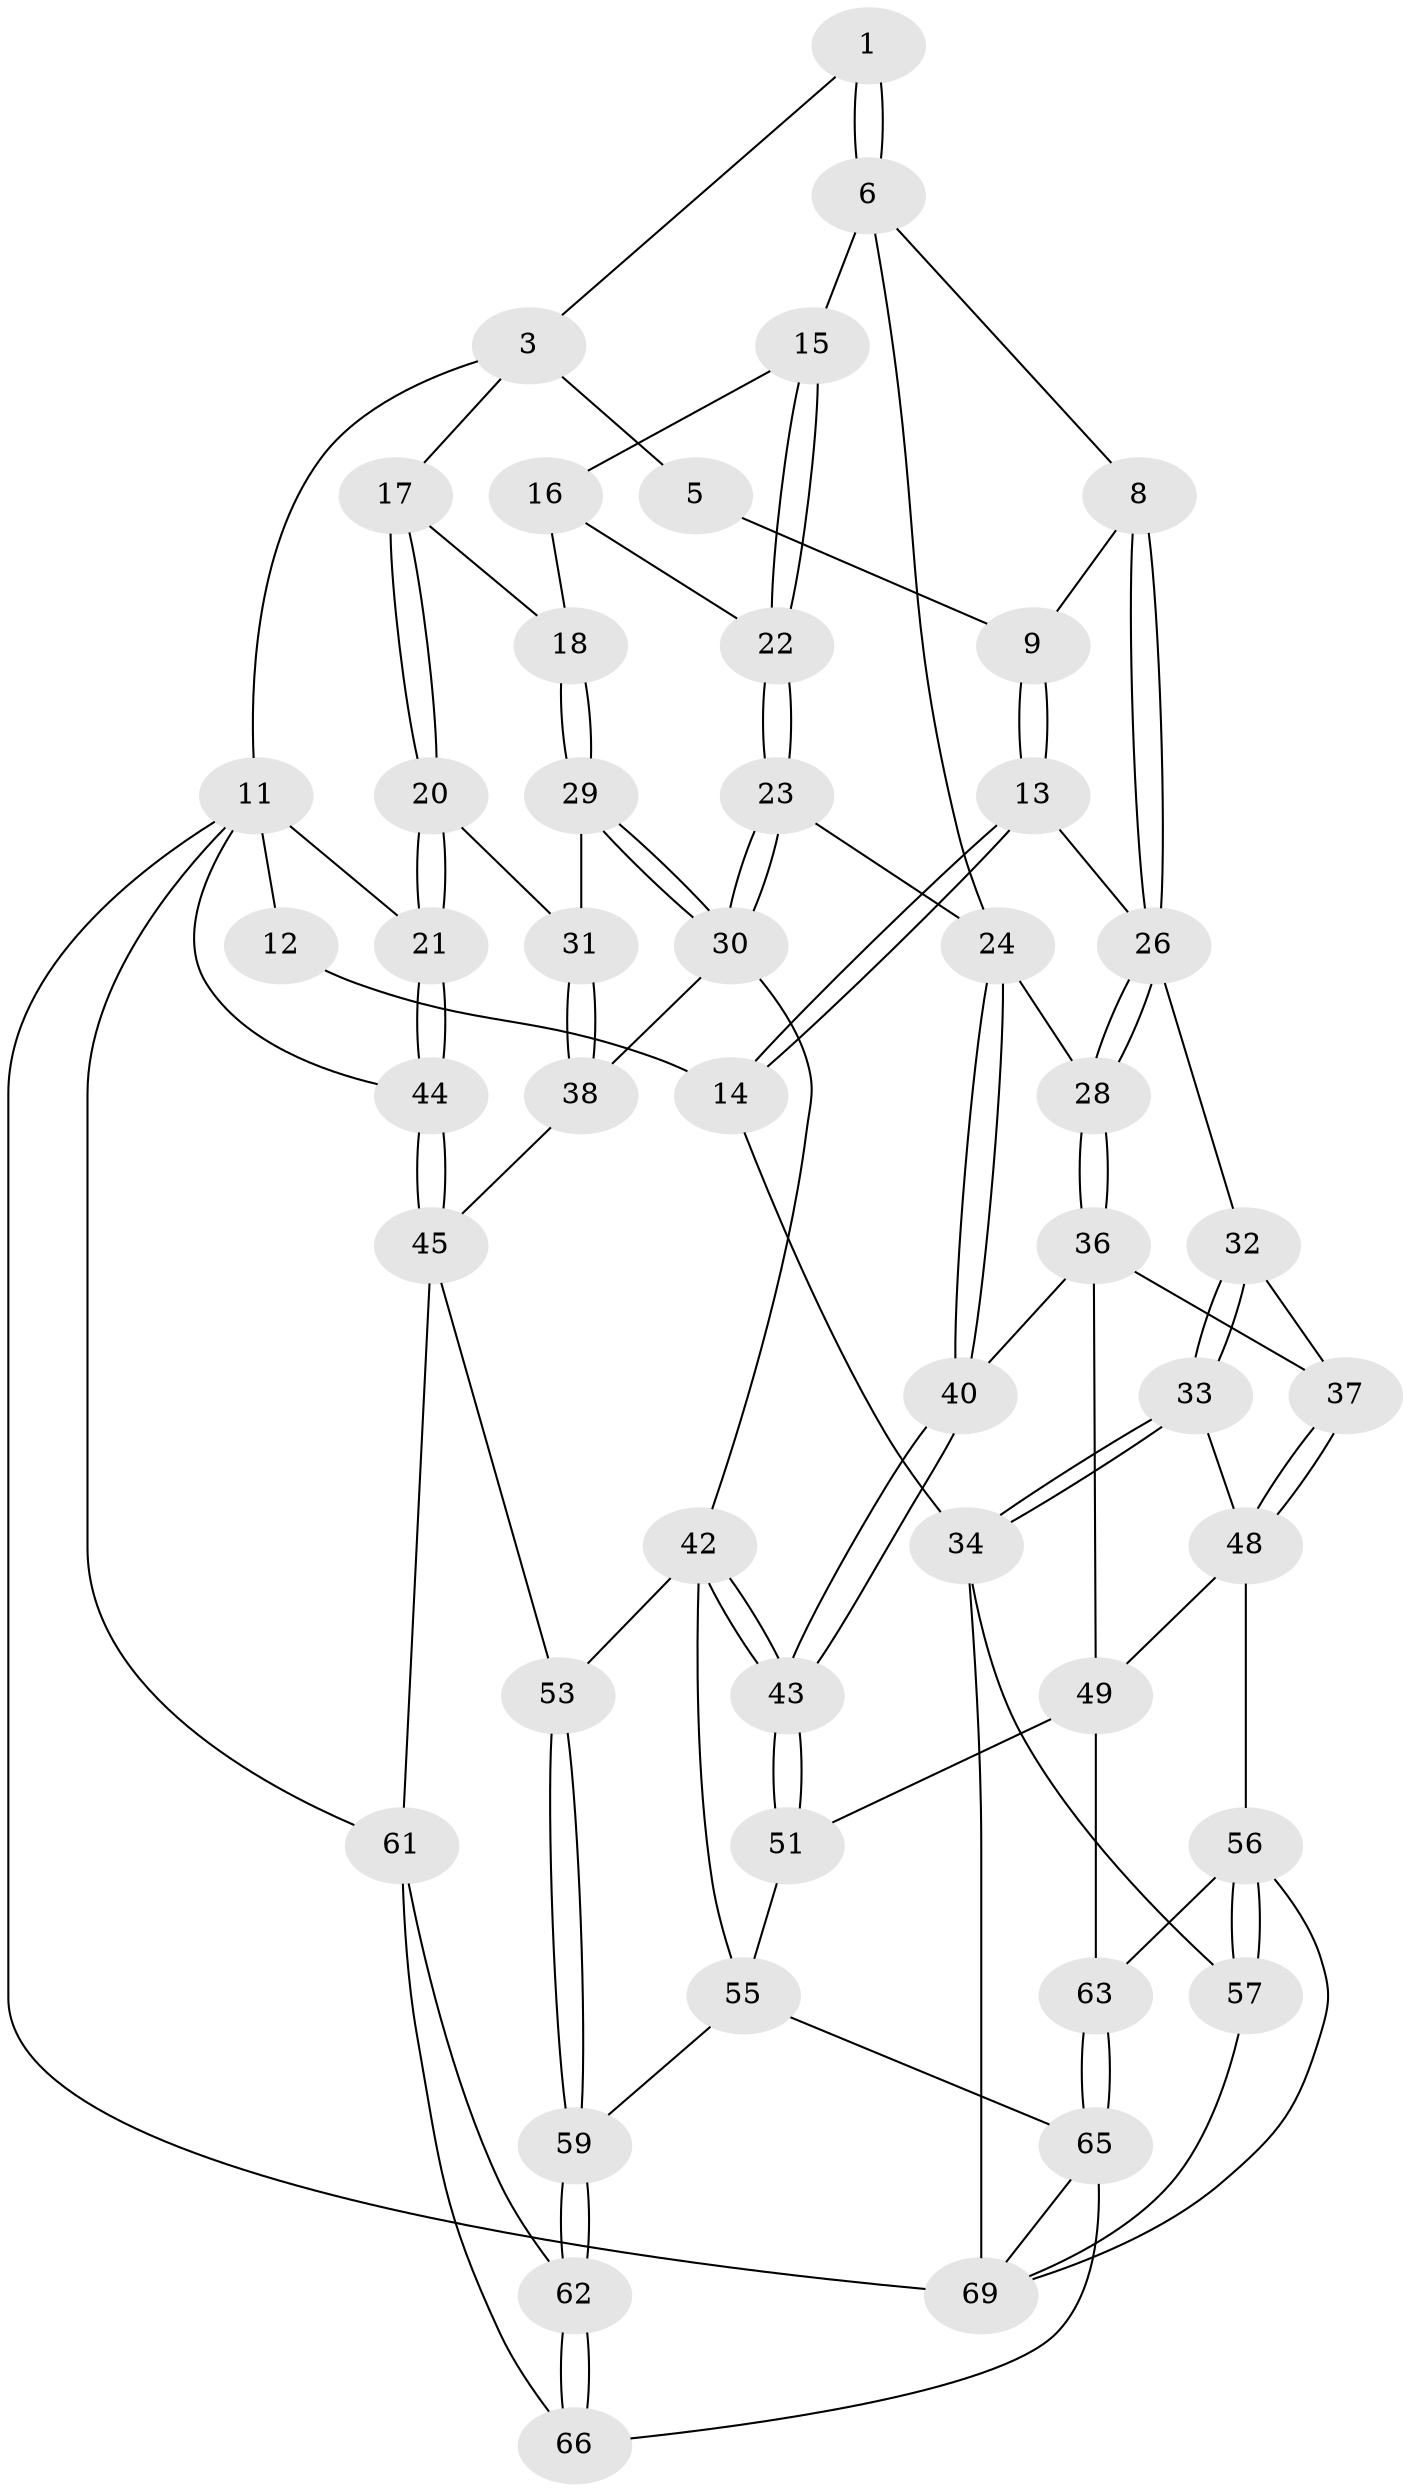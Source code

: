 // original degree distribution, {4: 0.22857142857142856, 5: 0.5714285714285714, 6: 0.17142857142857143, 3: 0.02857142857142857}
// Generated by graph-tools (version 1.1) at 2025/11/02/27/25 16:11:54]
// undirected, 49 vertices, 110 edges
graph export_dot {
graph [start="1"]
  node [color=gray90,style=filled];
  1 [pos="+0.62698980478265+0.012935427259197817",super="+2"];
  3 [pos="+0.8088545881089333+0.13024140491422156",super="+4"];
  5 [pos="+0.6001930002564924+0"];
  6 [pos="+0.5747579050930507+0.18697485403349107",super="+7"];
  8 [pos="+0.3946030856467354+0.19056246301449398"];
  9 [pos="+0.31103418287258494+0.13984170143647742",super="+10"];
  11 [pos="+1+0",super="+47"];
  12 [pos="+0.06823213046961434+0"];
  13 [pos="+0.17383748565679663+0.2794931158183169"];
  14 [pos="+0.05099167123238603+0.29840823190144444",super="+35"];
  15 [pos="+0.640399977886231+0.213828373127949"];
  16 [pos="+0.7895183147554075+0.1361057864884525",super="+19"];
  17 [pos="+0.8408454464666666+0.2465992757797851"];
  18 [pos="+0.8072953724757259+0.3065004708196878"];
  20 [pos="+1+0.30733033183203295"];
  21 [pos="+1+0.27500492890982436"];
  22 [pos="+0.6937505582727781+0.309567655789044"];
  23 [pos="+0.6567859673131281+0.4376822446356779"];
  24 [pos="+0.6003701895805882+0.44206898045531934",super="+25"];
  26 [pos="+0.39650924429719897+0.39650845257647804",super="+27"];
  28 [pos="+0.4152546416235133+0.4636394503497693"];
  29 [pos="+0.8575905865842101+0.385648672353806"];
  30 [pos="+0.7666108399516511+0.5154646245194596",super="+39"];
  31 [pos="+1+0.33313190662546105"];
  32 [pos="+0.20500311984127959+0.3426563863780617"];
  33 [pos="+0.09288104070967443+0.6534157879188023"];
  34 [pos="+0+0.6247977053550751",super="+58"];
  36 [pos="+0.3834156180298328+0.5039192325386292",super="+41"];
  37 [pos="+0.30293877308078754+0.5283504573094099"];
  38 [pos="+0.8552106867773641+0.5877456293587877"];
  40 [pos="+0.543976978573669+0.6009644671484217"];
  42 [pos="+0.6281830023537328+0.6901607256007057",super="+54"];
  43 [pos="+0.6260992823451317+0.6907969401927501"];
  44 [pos="+1+0.7501538909916268"];
  45 [pos="+1+0.7479246465894579",super="+46"];
  48 [pos="+0.20717141145357065+0.6789162615005686",super="+50"];
  49 [pos="+0.4192369249444173+0.7182594523832764",super="+52"];
  51 [pos="+0.5699876530074622+0.7794758604430032"];
  53 [pos="+0.876281116950425+0.758005630150404"];
  55 [pos="+0.736879621877457+0.8519051975315466",super="+60"];
  56 [pos="+0.25193907208677935+0.8103770265117402",super="+64"];
  57 [pos="+0.2275594971383735+1"];
  59 [pos="+0.8187938857969458+0.832568857660464"];
  61 [pos="+0.9675415136693802+0.8911519125630967",super="+68"];
  62 [pos="+0.8799355375996231+0.978803113168691"];
  63 [pos="+0.5355715257222965+0.8647935584994362"];
  65 [pos="+0.733176390898433+0.9152099099182075",super="+67"];
  66 [pos="+0.8211223223701649+1"];
  69 [pos="+0.465248964636764+1",super="+70"];
  1 -- 6;
  1 -- 6;
  1 -- 3;
  3 -- 17;
  3 -- 11;
  3 -- 5;
  5 -- 9;
  6 -- 15;
  6 -- 8;
  6 -- 24;
  8 -- 9;
  8 -- 26;
  8 -- 26;
  9 -- 13;
  9 -- 13;
  11 -- 12;
  11 -- 21;
  11 -- 44;
  11 -- 69;
  11 -- 61;
  12 -- 14 [weight=2];
  13 -- 14;
  13 -- 14;
  13 -- 26;
  14 -- 34 [weight=2];
  15 -- 16;
  15 -- 22;
  15 -- 22;
  16 -- 18;
  16 -- 22;
  17 -- 18;
  17 -- 20;
  17 -- 20;
  18 -- 29;
  18 -- 29;
  20 -- 21;
  20 -- 21;
  20 -- 31;
  21 -- 44;
  21 -- 44;
  22 -- 23;
  22 -- 23;
  23 -- 24;
  23 -- 30;
  23 -- 30;
  24 -- 40;
  24 -- 40;
  24 -- 28;
  26 -- 28;
  26 -- 28;
  26 -- 32;
  28 -- 36;
  28 -- 36;
  29 -- 30;
  29 -- 30;
  29 -- 31;
  30 -- 42;
  30 -- 38;
  31 -- 38;
  31 -- 38;
  32 -- 33;
  32 -- 33;
  32 -- 37;
  33 -- 34;
  33 -- 34;
  33 -- 48;
  34 -- 57;
  34 -- 69;
  36 -- 37;
  36 -- 40;
  36 -- 49;
  37 -- 48;
  37 -- 48;
  38 -- 45;
  40 -- 43;
  40 -- 43;
  42 -- 43;
  42 -- 43;
  42 -- 53;
  42 -- 55;
  43 -- 51;
  43 -- 51;
  44 -- 45;
  44 -- 45;
  45 -- 61;
  45 -- 53;
  48 -- 49;
  48 -- 56;
  49 -- 51;
  49 -- 63;
  51 -- 55;
  53 -- 59;
  53 -- 59;
  55 -- 65;
  55 -- 59;
  56 -- 57;
  56 -- 57;
  56 -- 69;
  56 -- 63;
  57 -- 69;
  59 -- 62;
  59 -- 62;
  61 -- 62;
  61 -- 66;
  62 -- 66;
  62 -- 66;
  63 -- 65;
  63 -- 65;
  65 -- 66;
  65 -- 69;
}
